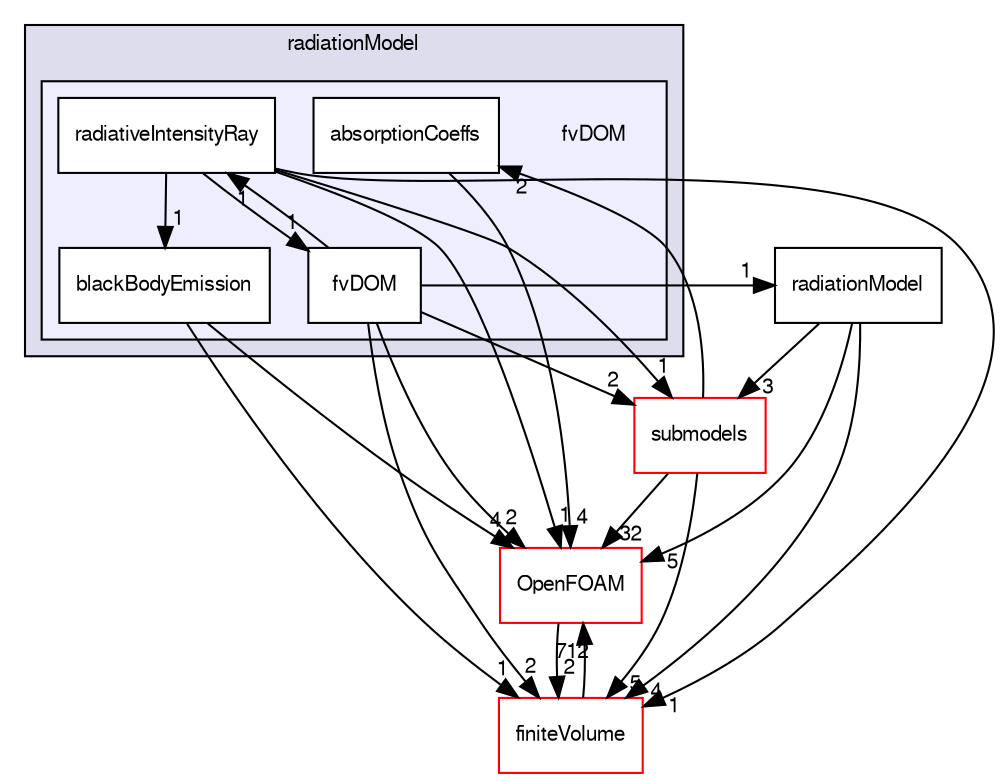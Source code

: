 digraph "src/thermophysicalModels/radiationModels/radiationModel/fvDOM" {
  bgcolor=transparent;
  compound=true
  node [ fontsize="10", fontname="FreeSans"];
  edge [ labelfontsize="10", labelfontname="FreeSans"];
  subgraph clusterdir_08c5a0922f0d1752bb9c4bf65110e65b {
    graph [ bgcolor="#ddddee", pencolor="black", label="radiationModel" fontname="FreeSans", fontsize="10", URL="dir_08c5a0922f0d1752bb9c4bf65110e65b.html"]
  subgraph clusterdir_b6cc76d26fe84f8dfe5b434e017749ce {
    graph [ bgcolor="#eeeeff", pencolor="black", label="" URL="dir_b6cc76d26fe84f8dfe5b434e017749ce.html"];
    dir_b6cc76d26fe84f8dfe5b434e017749ce [shape=plaintext label="fvDOM"];
    dir_4293995b9f2fa8b860278992d9814dca [shape=box label="absorptionCoeffs" color="black" fillcolor="white" style="filled" URL="dir_4293995b9f2fa8b860278992d9814dca.html"];
    dir_68e0ba3981b2b91c96a900a8818987fd [shape=box label="blackBodyEmission" color="black" fillcolor="white" style="filled" URL="dir_68e0ba3981b2b91c96a900a8818987fd.html"];
    dir_f080d4f2e143313ac604418e28c41cdc [shape=box label="fvDOM" color="black" fillcolor="white" style="filled" URL="dir_f080d4f2e143313ac604418e28c41cdc.html"];
    dir_e3189c485332b21e6563cb1cc5804bdd [shape=box label="radiativeIntensityRay" color="black" fillcolor="white" style="filled" URL="dir_e3189c485332b21e6563cb1cc5804bdd.html"];
  }
  }
  dir_9bd15774b555cf7259a6fa18f99fe99b [shape=box label="finiteVolume" color="red" URL="dir_9bd15774b555cf7259a6fa18f99fe99b.html"];
  dir_0e35a089fd36da69fd114ae181f5f769 [shape=box label="submodels" color="red" URL="dir_0e35a089fd36da69fd114ae181f5f769.html"];
  dir_d4374f720167d2d95811040a749abdd3 [shape=box label="radiationModel" URL="dir_d4374f720167d2d95811040a749abdd3.html"];
  dir_c5473ff19b20e6ec4dfe5c310b3778a8 [shape=box label="OpenFOAM" color="red" URL="dir_c5473ff19b20e6ec4dfe5c310b3778a8.html"];
  dir_9bd15774b555cf7259a6fa18f99fe99b->dir_c5473ff19b20e6ec4dfe5c310b3778a8 [headlabel="712", labeldistance=1.5 headhref="dir_000749_001732.html"];
  dir_f080d4f2e143313ac604418e28c41cdc->dir_9bd15774b555cf7259a6fa18f99fe99b [headlabel="2", labeldistance=1.5 headhref="dir_002642_000749.html"];
  dir_f080d4f2e143313ac604418e28c41cdc->dir_0e35a089fd36da69fd114ae181f5f769 [headlabel="2", labeldistance=1.5 headhref="dir_002642_002648.html"];
  dir_f080d4f2e143313ac604418e28c41cdc->dir_d4374f720167d2d95811040a749abdd3 [headlabel="1", labeldistance=1.5 headhref="dir_002642_002646.html"];
  dir_f080d4f2e143313ac604418e28c41cdc->dir_c5473ff19b20e6ec4dfe5c310b3778a8 [headlabel="2", labeldistance=1.5 headhref="dir_002642_001732.html"];
  dir_f080d4f2e143313ac604418e28c41cdc->dir_e3189c485332b21e6563cb1cc5804bdd [headlabel="1", labeldistance=1.5 headhref="dir_002642_002643.html"];
  dir_0e35a089fd36da69fd114ae181f5f769->dir_9bd15774b555cf7259a6fa18f99fe99b [headlabel="5", labeldistance=1.5 headhref="dir_002648_000749.html"];
  dir_0e35a089fd36da69fd114ae181f5f769->dir_c5473ff19b20e6ec4dfe5c310b3778a8 [headlabel="32", labeldistance=1.5 headhref="dir_002648_001732.html"];
  dir_0e35a089fd36da69fd114ae181f5f769->dir_4293995b9f2fa8b860278992d9814dca [headlabel="2", labeldistance=1.5 headhref="dir_002648_002640.html"];
  dir_d4374f720167d2d95811040a749abdd3->dir_9bd15774b555cf7259a6fa18f99fe99b [headlabel="4", labeldistance=1.5 headhref="dir_002646_000749.html"];
  dir_d4374f720167d2d95811040a749abdd3->dir_0e35a089fd36da69fd114ae181f5f769 [headlabel="3", labeldistance=1.5 headhref="dir_002646_002648.html"];
  dir_d4374f720167d2d95811040a749abdd3->dir_c5473ff19b20e6ec4dfe5c310b3778a8 [headlabel="5", labeldistance=1.5 headhref="dir_002646_001732.html"];
  dir_68e0ba3981b2b91c96a900a8818987fd->dir_9bd15774b555cf7259a6fa18f99fe99b [headlabel="1", labeldistance=1.5 headhref="dir_002641_000749.html"];
  dir_68e0ba3981b2b91c96a900a8818987fd->dir_c5473ff19b20e6ec4dfe5c310b3778a8 [headlabel="4", labeldistance=1.5 headhref="dir_002641_001732.html"];
  dir_c5473ff19b20e6ec4dfe5c310b3778a8->dir_9bd15774b555cf7259a6fa18f99fe99b [headlabel="2", labeldistance=1.5 headhref="dir_001732_000749.html"];
  dir_e3189c485332b21e6563cb1cc5804bdd->dir_9bd15774b555cf7259a6fa18f99fe99b [headlabel="1", labeldistance=1.5 headhref="dir_002643_000749.html"];
  dir_e3189c485332b21e6563cb1cc5804bdd->dir_f080d4f2e143313ac604418e28c41cdc [headlabel="1", labeldistance=1.5 headhref="dir_002643_002642.html"];
  dir_e3189c485332b21e6563cb1cc5804bdd->dir_0e35a089fd36da69fd114ae181f5f769 [headlabel="1", labeldistance=1.5 headhref="dir_002643_002648.html"];
  dir_e3189c485332b21e6563cb1cc5804bdd->dir_68e0ba3981b2b91c96a900a8818987fd [headlabel="1", labeldistance=1.5 headhref="dir_002643_002641.html"];
  dir_e3189c485332b21e6563cb1cc5804bdd->dir_c5473ff19b20e6ec4dfe5c310b3778a8 [headlabel="1", labeldistance=1.5 headhref="dir_002643_001732.html"];
  dir_4293995b9f2fa8b860278992d9814dca->dir_c5473ff19b20e6ec4dfe5c310b3778a8 [headlabel="4", labeldistance=1.5 headhref="dir_002640_001732.html"];
}
